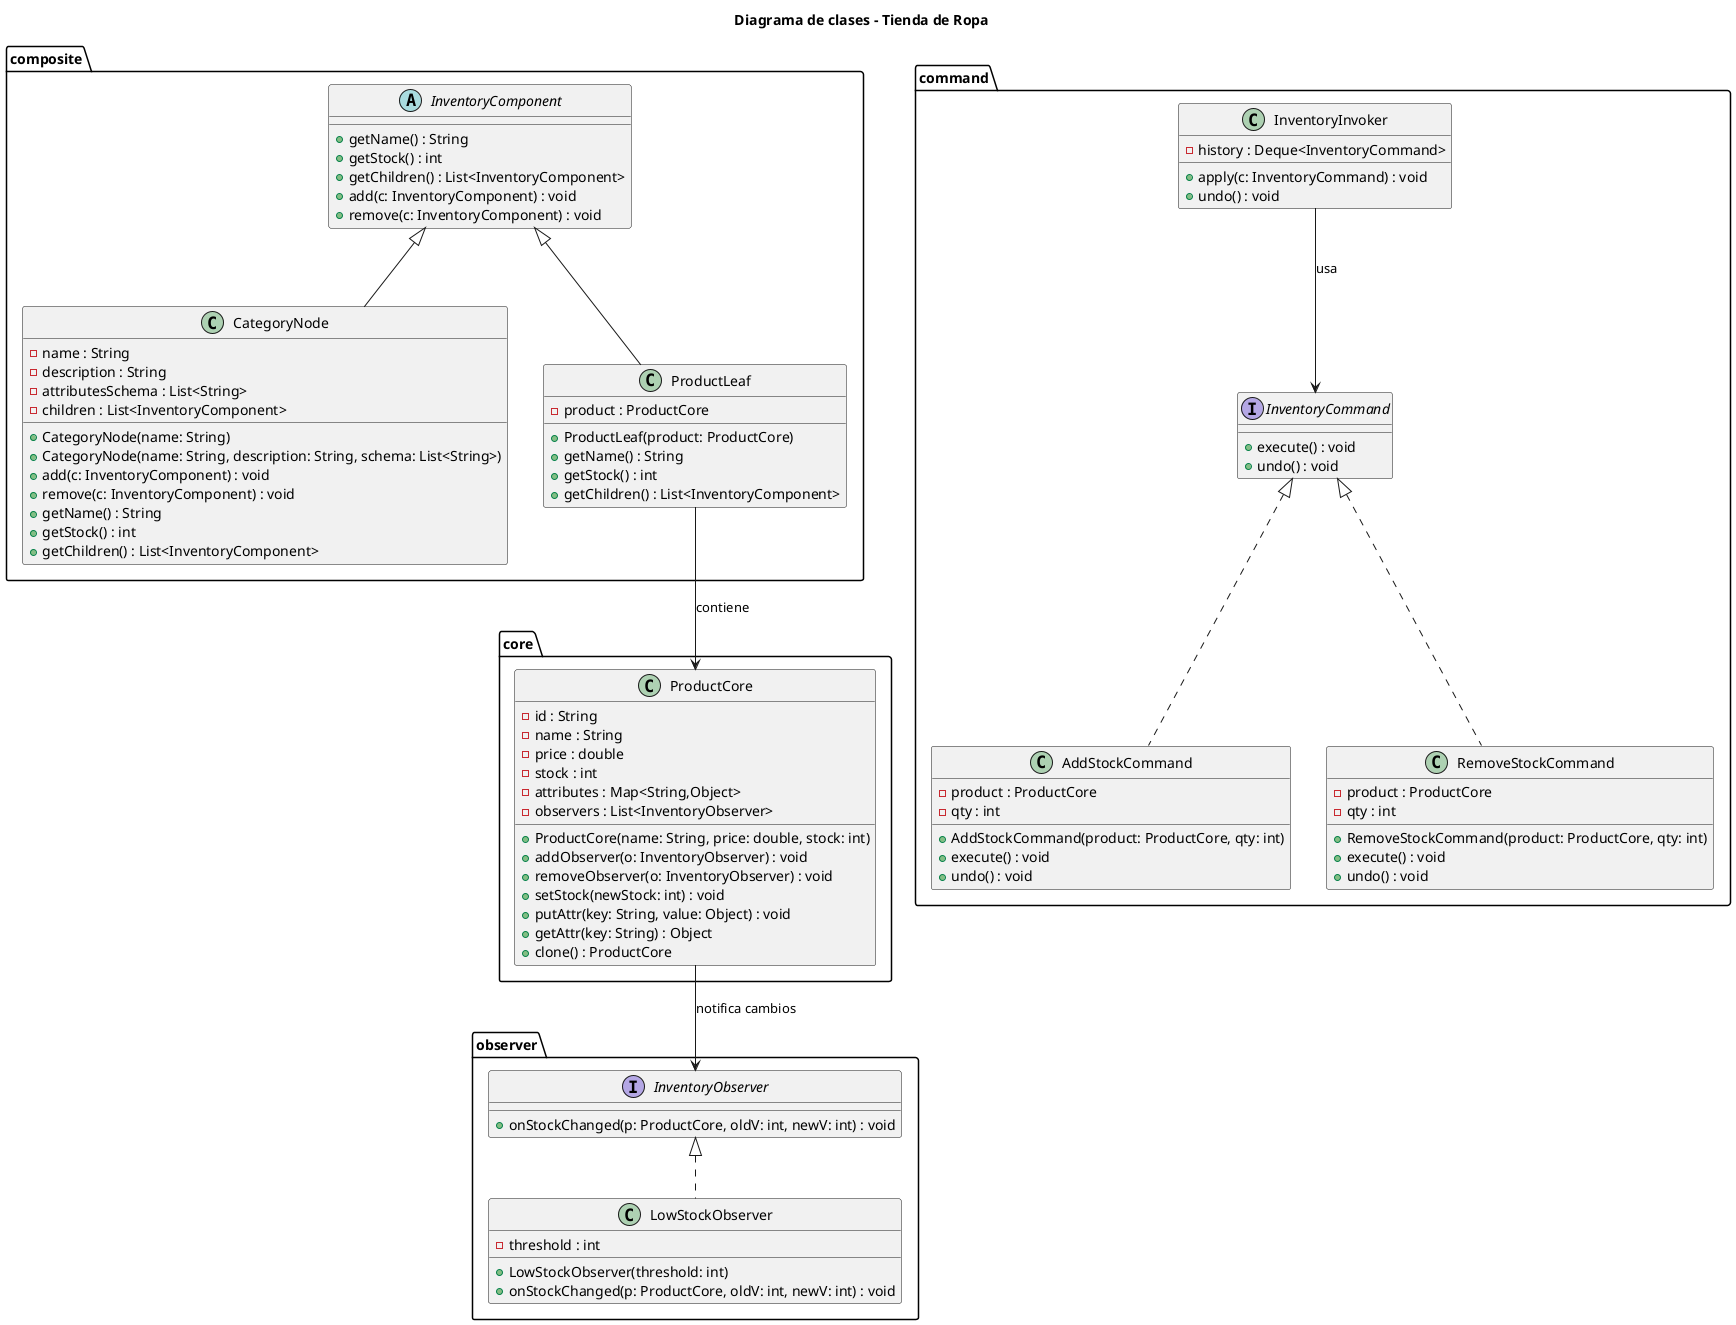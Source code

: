 @startuml
title Diagrama de clases - Tienda de Ropa

' ---- Paquetes para ordenar visualmente ----
package "core" {
  class ProductCore {
    - id : String
    - name : String
    - price : double
    - stock : int
    - attributes : Map<String,Object>
    - observers : List<InventoryObserver>
    + ProductCore(name: String, price: double, stock: int)
    + addObserver(o: InventoryObserver) : void
    + removeObserver(o: InventoryObserver) : void
    + setStock(newStock: int) : void
    + putAttr(key: String, value: Object) : void
    + getAttr(key: String) : Object
    + clone() : ProductCore
  }
}

package "observer" {
  interface InventoryObserver {
    + onStockChanged(p: ProductCore, oldV: int, newV: int) : void
  }

  class LowStockObserver {
    - threshold : int
    + LowStockObserver(threshold: int)
    + onStockChanged(p: ProductCore, oldV: int, newV: int) : void
  }
  InventoryObserver <|.. LowStockObserver
}

package "composite" {
  abstract class InventoryComponent {
    + getName() : String
    + getStock() : int
    + getChildren() : List<InventoryComponent>
    + add(c: InventoryComponent) : void
    + remove(c: InventoryComponent) : void
  }

  class CategoryNode {
    - name : String
    - description : String
    - attributesSchema : List<String>
    - children : List<InventoryComponent>
    + CategoryNode(name: String)
    + CategoryNode(name: String, description: String, schema: List<String>)
    + add(c: InventoryComponent) : void
    + remove(c: InventoryComponent) : void
    + getName() : String
    + getStock() : int
    + getChildren() : List<InventoryComponent>
  }

  class ProductLeaf {
    - product : ProductCore
    + ProductLeaf(product: ProductCore)
    + getName() : String
    + getStock() : int
    + getChildren() : List<InventoryComponent>
  }

  InventoryComponent <|-- CategoryNode
  InventoryComponent <|-- ProductLeaf
  ProductLeaf --> ProductCore : contiene
}

package "command" {
  interface InventoryCommand {
    + execute() : void
    + undo() : void
  }

  class AddStockCommand {
    - product : ProductCore
    - qty : int
    + AddStockCommand(product: ProductCore, qty: int)
    + execute() : void
    + undo() : void
  }

  class RemoveStockCommand {
    - product : ProductCore
    - qty : int
    + RemoveStockCommand(product: ProductCore, qty: int)
    + execute() : void
    + undo() : void
  }

  class InventoryInvoker {
    - history : Deque<InventoryCommand>
    + apply(c: InventoryCommand) : void
    + undo() : void
  }

  InventoryCommand <|.. AddStockCommand
  InventoryCommand <|.. RemoveStockCommand
  InventoryInvoker --> InventoryCommand : usa
}

' ---- Relaciones Observer ----
ProductCore --> InventoryObserver : notifica cambios

@enduml

